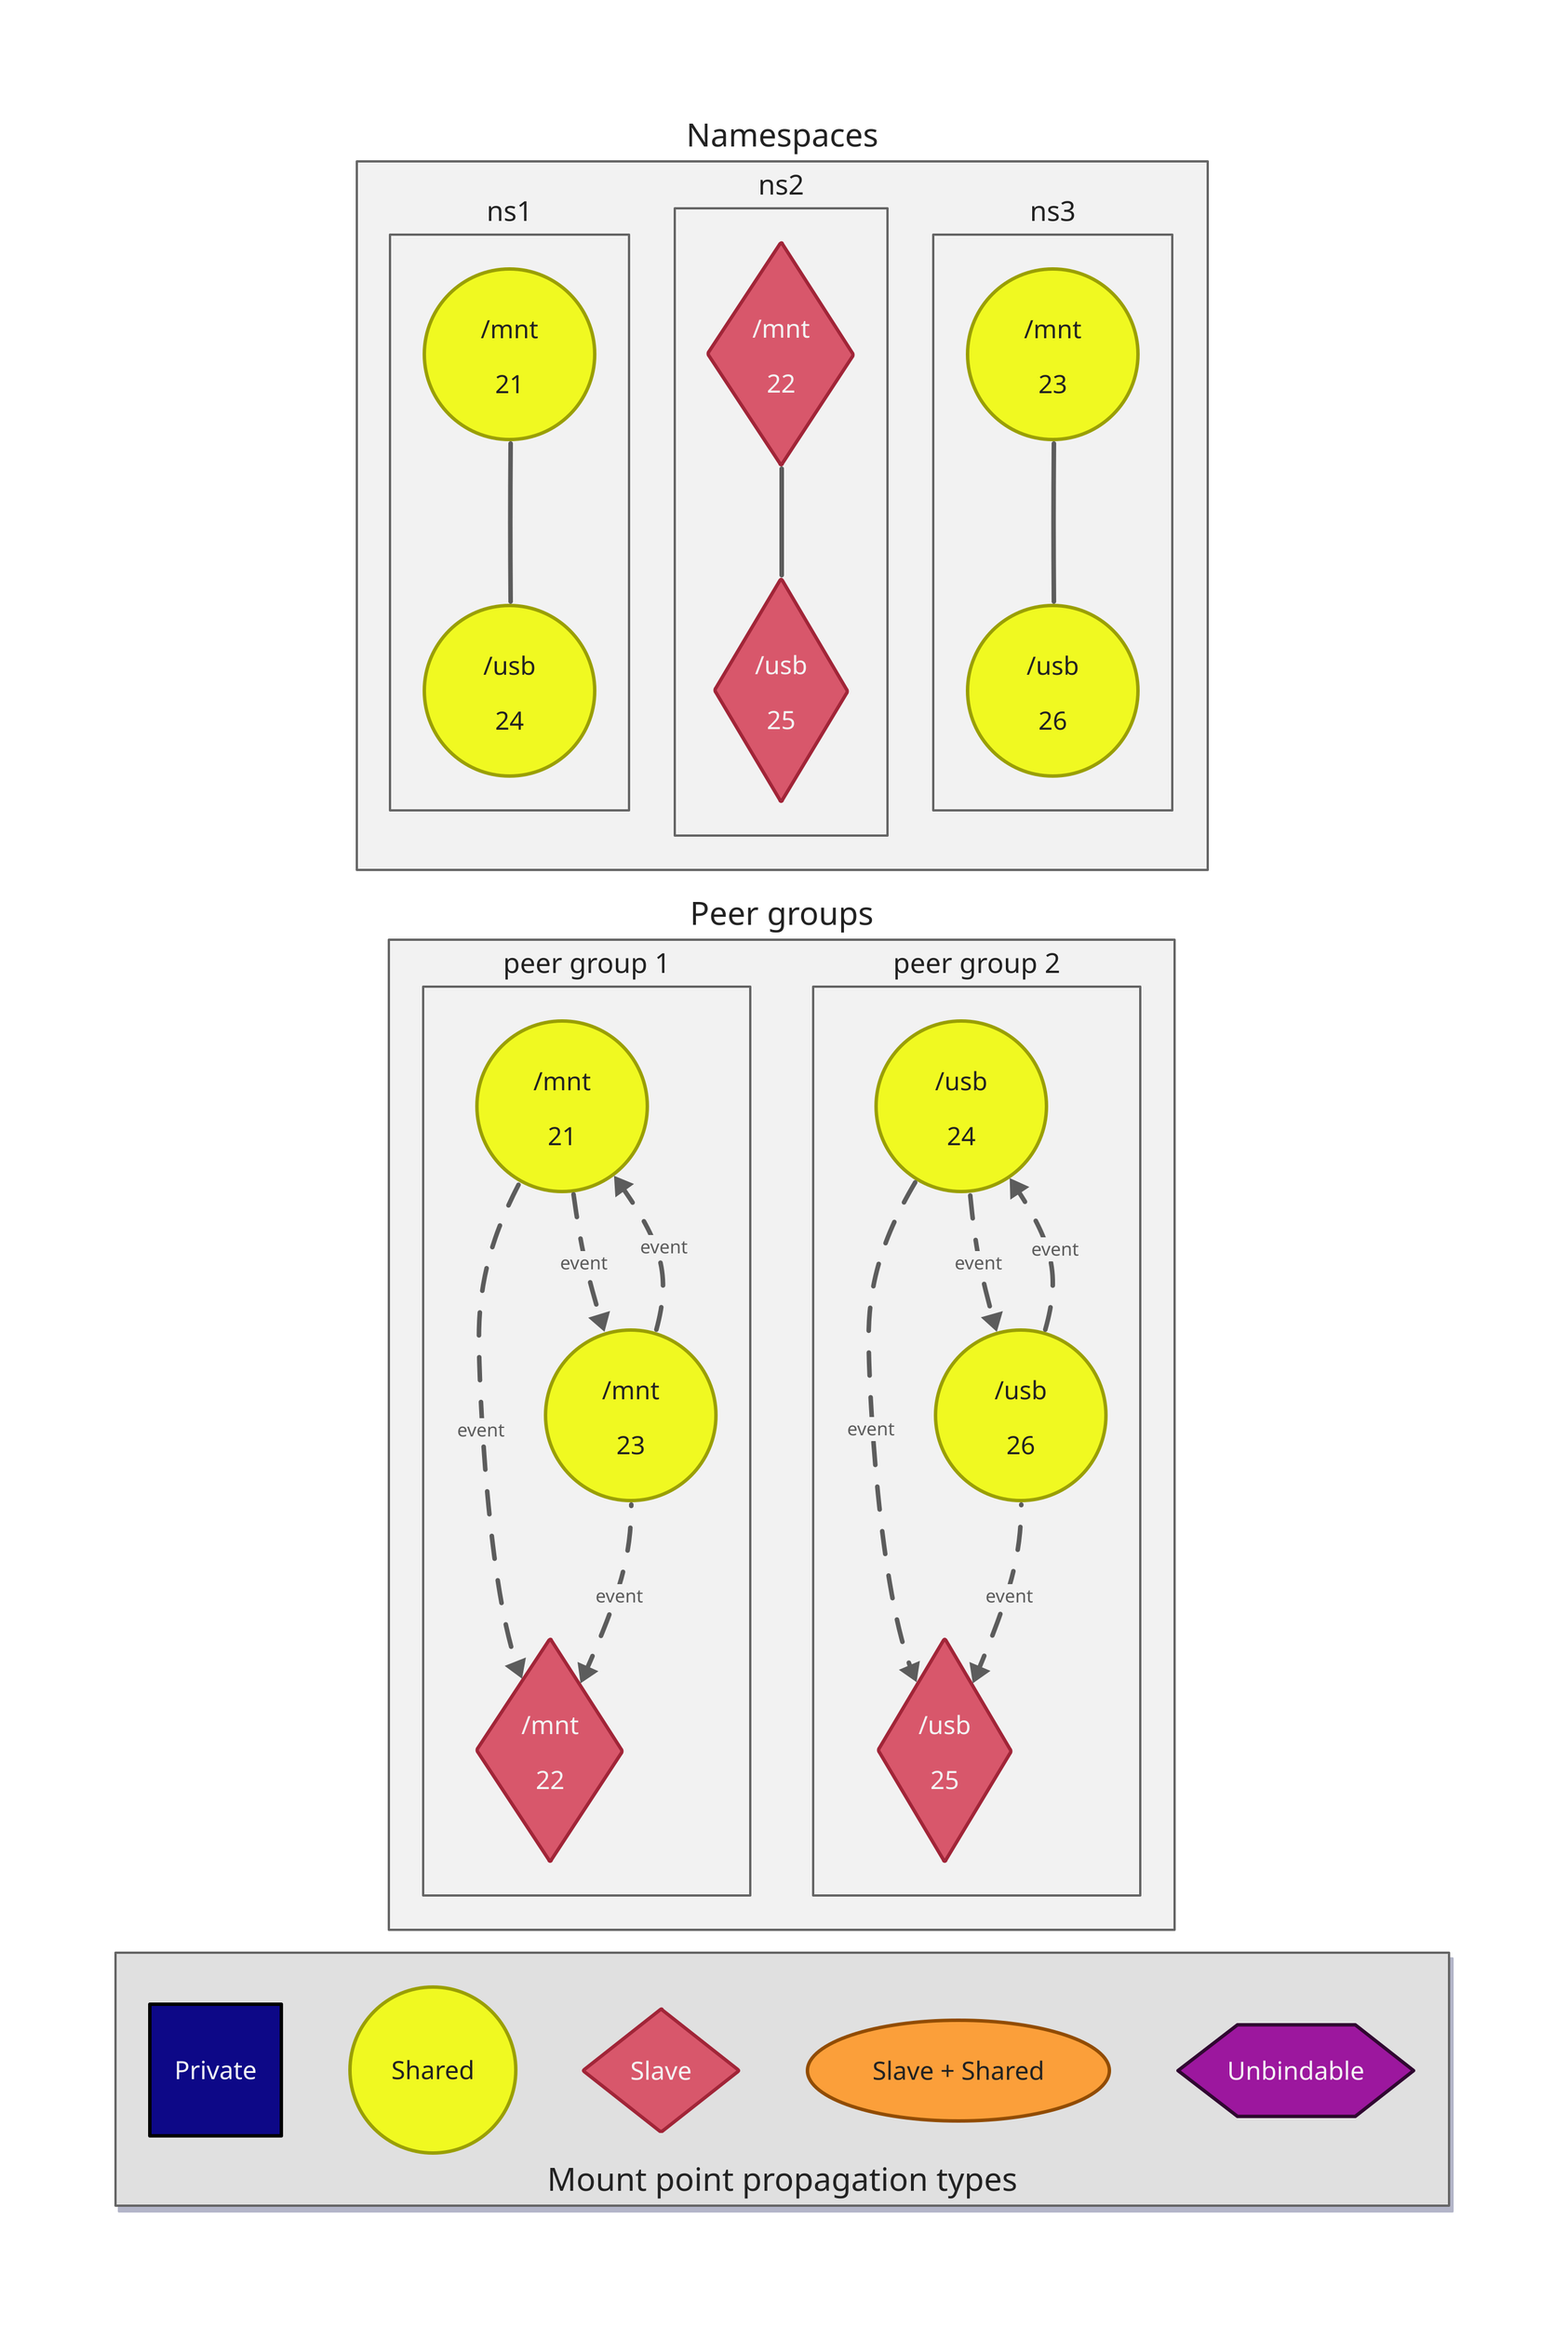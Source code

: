 classes: {
  namespace: {
    style: {
      fill: "#f2f2f2"
      stroke: "#666666"
      font-color: "#222222"
      bold: true
    }
  }

  edge: {
    style: {
      stroke: "#5c5c5c"
      stroke-width: 4
    }
  }

  event-edge: {
    style: {
      stroke: "#5c5c5c"
      stroke-width: 4
      font-color: "#5c5c5c"
      animated: true
    }
  }

  bind-mount: {
    shape: circle
    style: {
      fill: "#f0f921"
      stroke: "#9a9f04"
      stroke-width: 3
      font-size: 22
      font-color: "#222222"
      double-border: true
    }
  }

  private: {
    shape: square
    style: {
      fill: "#0d0887"
      stroke: "#000000"
      stroke-width: 3
      font-size: 22
      font-color: "#f4f4f4"
    }
  }

  shared: {
    shape: circle
    style: {
      fill: "#f0f921"
      stroke: "#9a9f04"
      stroke-width: 3
      font-size: 22
      font-color: "#222222"
    }
  }

  slave: {
    shape: diamond
    style: {
      fill: "#d8576b"
      stroke: "#a12538"
      stroke-width: 3
      font-size: 22
      font-color: "#f4f4f4"
    }
  }

  slave-shared: {
    shape: oval
    style: {
      fill: "#fb9f3a"
      stroke: "#914c03"
      stroke-width: 3
      font-size: 22
      font-color: "#222222"
    }
  }

  unbindable: {
    shape: hexagon
    style: {
      fill: "#9c179e"
      stroke: "#300731"
      stroke-width: 3
      font-size: 22
      font-color: "#f4f4f4"
    }
  }
}

namespaces: {
  class: namespace
  label: "Namespaces"
  near: top-center

  ns1: {
    class: namespace
    label: "ns1"

    mnt: {
      class: shared
      label: "/mnt\n\n21"
    }

    usb: {
      class: shared
      label: "/usb\n\n24"
    }

    mnt -- usb: {class: edge}
  }

  ns2: {
    class: namespace
    label: "ns2"

    mnt: {
      class: slave
      label: "/mnt\n\n22"
    }

    usb: {
      class: slave
      label: "/usb\n\n25"
    }

    mnt -- usb: {class: edge}
  }

  ns3: {
    class: namespace
    label: "ns3"

    mnt: {
      class: shared
      label: "/mnt\n\n23"
    }

    usb: {
      class: shared
      label: "/usb\n\n26"
    }

    mnt -- usb: {class: edge}
  }
}

peer-groups: {
  class: namespace
  label: "Peer groups"

  peer-group1: {
    class: namespace
    label: "peer group 1"

    mnt-21: {
      class: shared
      label: "/mnt\n\n21"
    }

    mnt-22: {
      class: slave
      label: "/mnt\n\n22"
    }

    mnt-23: {
      class: shared
      label: "/mnt\n\n23"
    }

    mnt-21 -> mnt-22 <- mnt-23: "event" {class: event-edge}

    mnt-21 -> mnt-23: "event" {class: event-edge}
    mnt-23 -> mnt-21: "event" {class: event-edge}
  }

  peer-group2: {
    class: namespace
    label: "peer group 2"

    usb-24: {
      class: shared
      label: "/usb\n\n24"
    }

    usb-25: {
      class: slave
      label: "/usb\n\n25"
    }

    usb-26: {
      class: shared
      label: "/usb\n\n26"
    }

    usb-24 -> usb-25 <- usb-26: "event" {class: event-edge}

    usb-24 -> usb-26: "event" {class: event-edge}
    usb-26 -> usb-24: "event" {class: event-edge}
  }
}

legend: {
  near: bottom-center
  label: "Mount point propagation types"
  label.near: bottom-center
  style: {
    fill: "#e0e0e0"
    stroke: "#666666"
    font-color: "#222222"
    bold: true
    shadow: true
  }

  private: {
    class: private
    label: "Private"
  }

  shared: {
    class: shared
    label: "Shared"
  }

  slave: {
    class: slave
    label: "Slave"
  }

  slave-shared: {
    class: slave-shared
    label: "Slave + Shared"
  }

  unbindable: {
    class: unbindable
    label: "Unbindable"
  }
}
